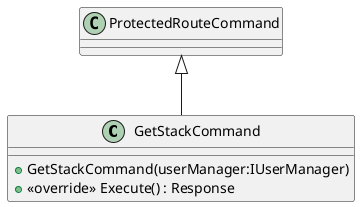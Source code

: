 @startuml
class GetStackCommand {
    + GetStackCommand(userManager:IUserManager)
    + <<override>> Execute() : Response
}
ProtectedRouteCommand <|-- GetStackCommand
@enduml
